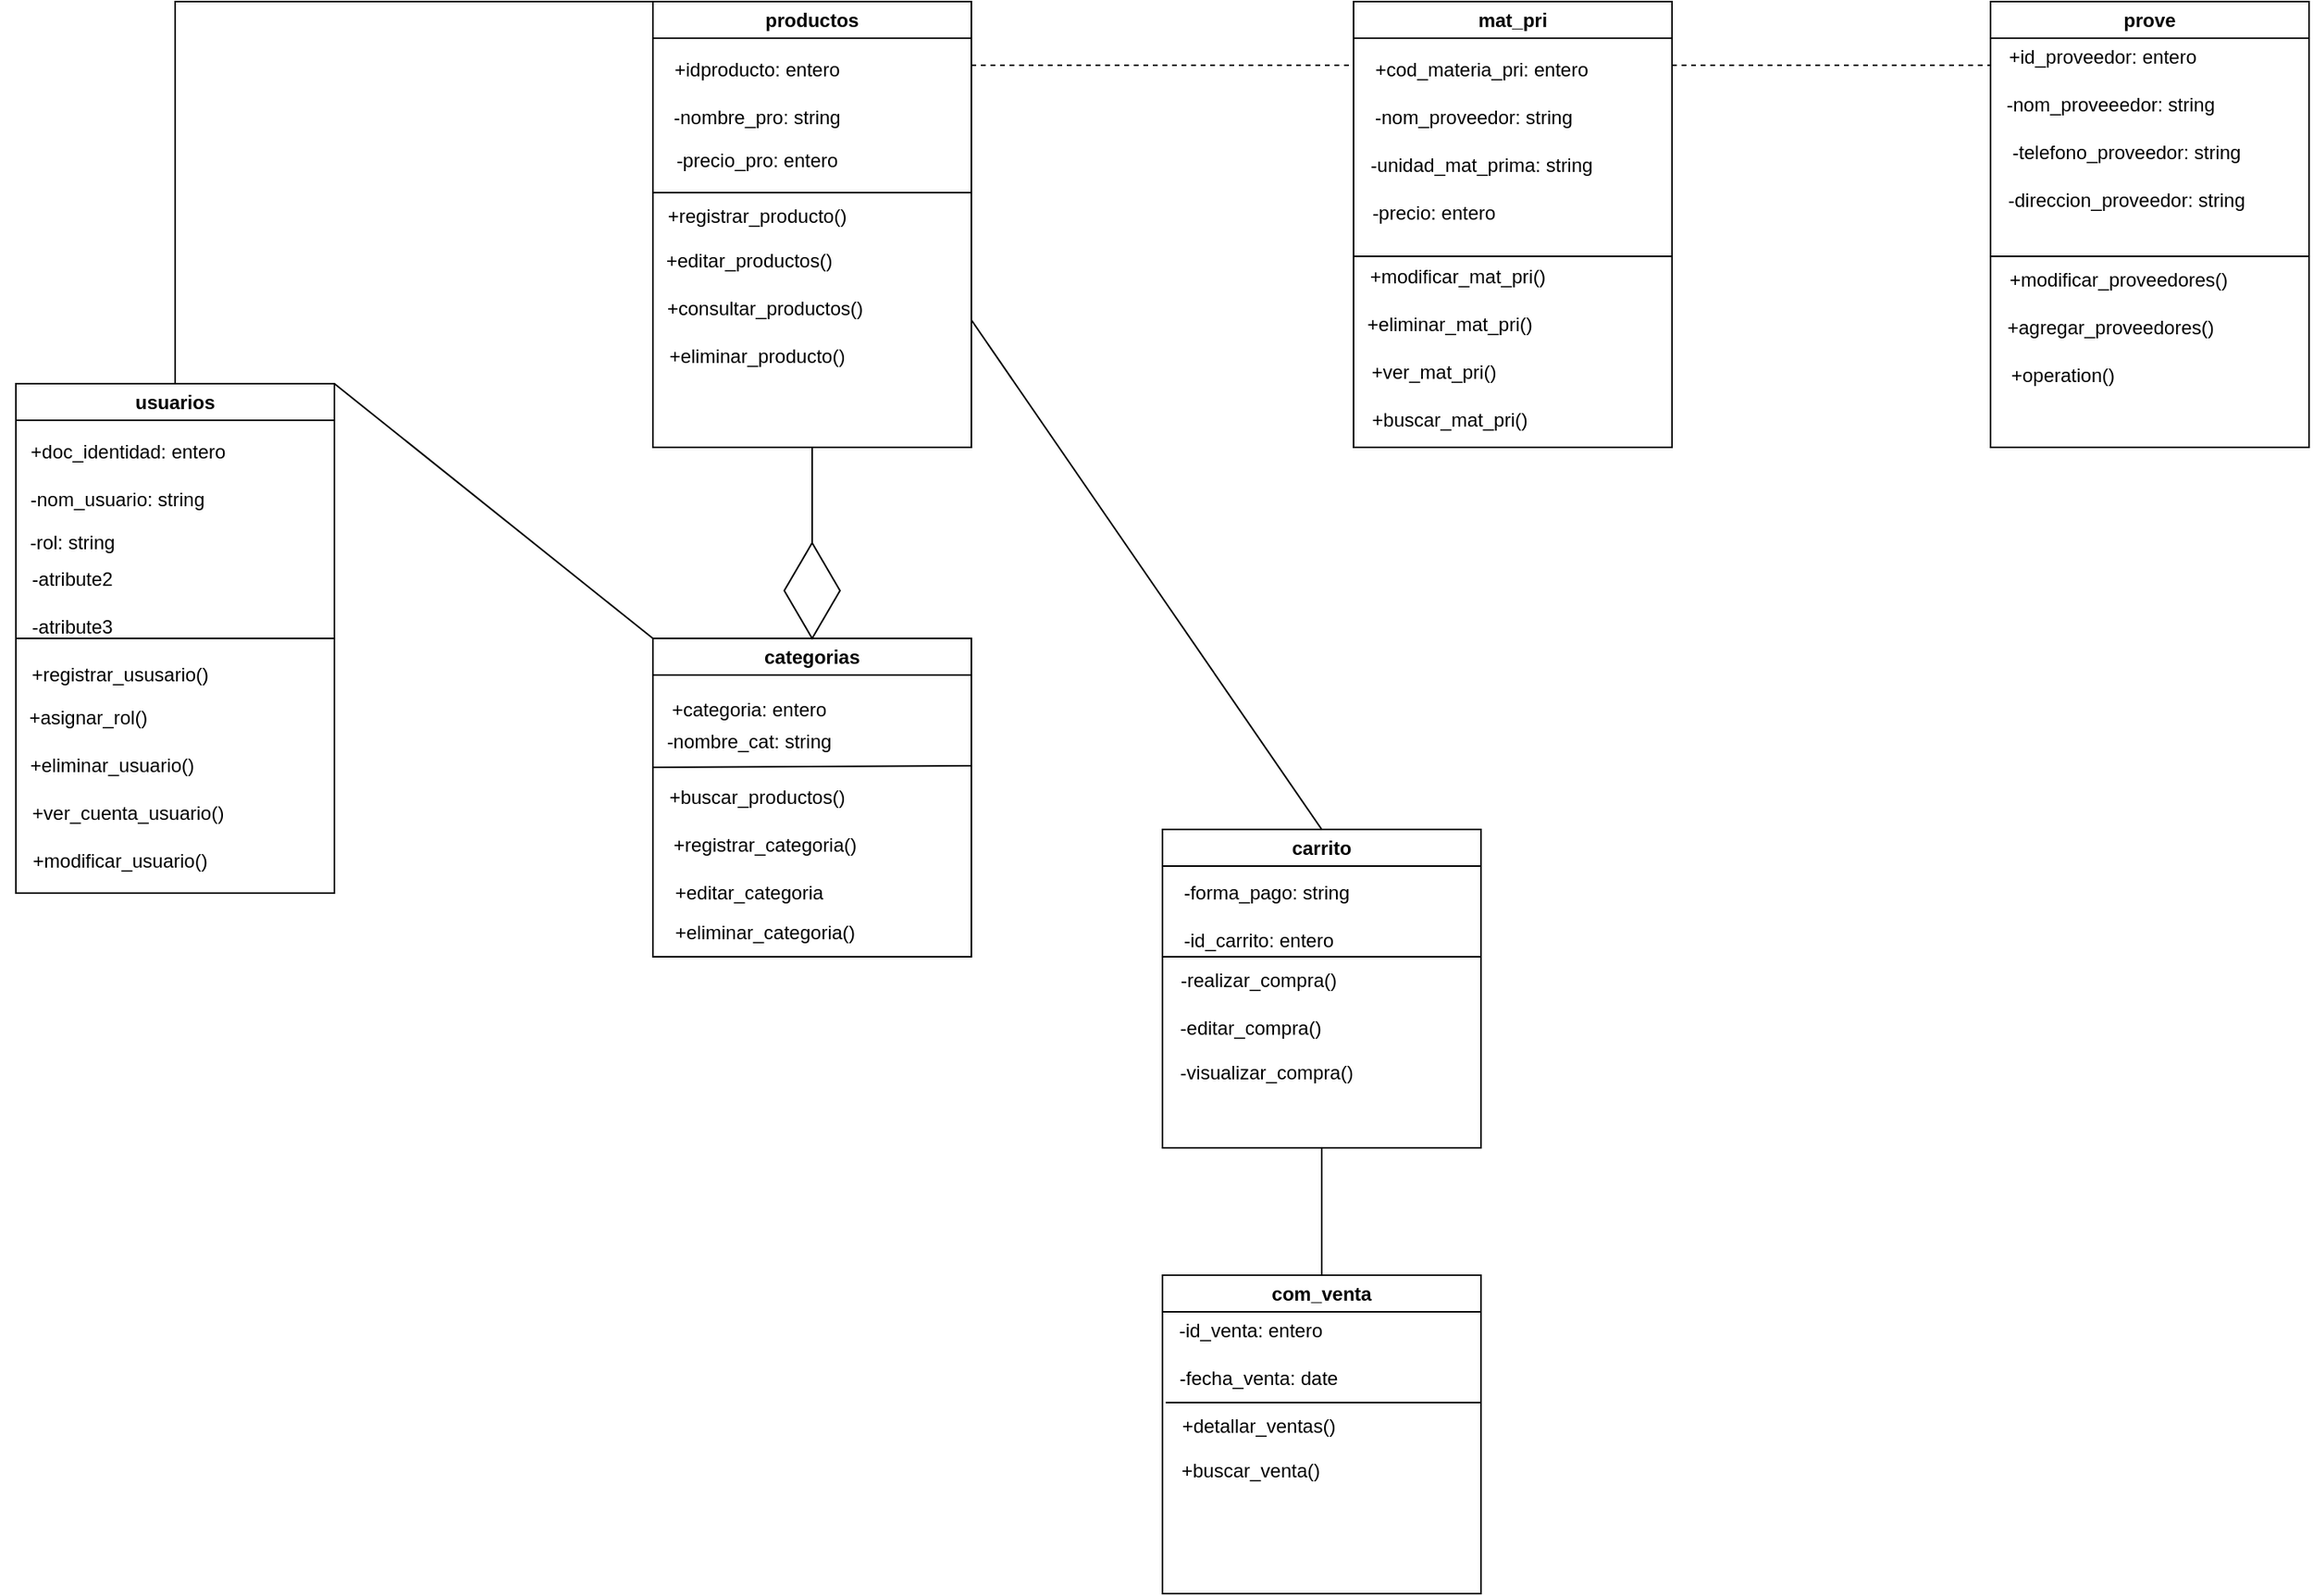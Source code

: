 <mxfile version="21.2.8" type="device">
  <diagram name="Página-1" id="LWcF2ehlNvtuCrrCp_iT">
    <mxGraphModel dx="3218" dy="1206" grid="1" gridSize="10" guides="1" tooltips="1" connect="1" arrows="1" fold="1" page="1" pageScale="1" pageWidth="827" pageHeight="1169" math="0" shadow="0">
      <root>
        <mxCell id="0" />
        <mxCell id="1" parent="0" />
        <mxCell id="uYsCB8f2DViZXHIVc-Gy-1" value="usuarios" style="swimlane;whiteSpace=wrap;html=1;" vertex="1" parent="1">
          <mxGeometry x="-720" y="360" width="200" height="320" as="geometry" />
        </mxCell>
        <mxCell id="uYsCB8f2DViZXHIVc-Gy-2" value="+doc_identidad: entero" style="text;html=1;align=center;verticalAlign=middle;resizable=0;points=[];autosize=1;strokeColor=none;fillColor=none;" vertex="1" parent="uYsCB8f2DViZXHIVc-Gy-1">
          <mxGeometry x="-5" y="28" width="150" height="30" as="geometry" />
        </mxCell>
        <mxCell id="uYsCB8f2DViZXHIVc-Gy-3" value="&amp;nbsp; -nom_usuario: string" style="text;html=1;align=center;verticalAlign=middle;resizable=0;points=[];autosize=1;strokeColor=none;fillColor=none;" vertex="1" parent="uYsCB8f2DViZXHIVc-Gy-1">
          <mxGeometry x="-10" y="58" width="140" height="30" as="geometry" />
        </mxCell>
        <mxCell id="uYsCB8f2DViZXHIVc-Gy-4" value="-rol: string" style="text;html=1;align=center;verticalAlign=middle;resizable=0;points=[];autosize=1;strokeColor=none;fillColor=none;" vertex="1" parent="uYsCB8f2DViZXHIVc-Gy-1">
          <mxGeometry x="-5" y="85" width="80" height="30" as="geometry" />
        </mxCell>
        <mxCell id="uYsCB8f2DViZXHIVc-Gy-5" value="-atribute2" style="text;html=1;align=center;verticalAlign=middle;resizable=0;points=[];autosize=1;strokeColor=none;fillColor=none;" vertex="1" parent="uYsCB8f2DViZXHIVc-Gy-1">
          <mxGeometry y="108" width="70" height="30" as="geometry" />
        </mxCell>
        <mxCell id="uYsCB8f2DViZXHIVc-Gy-6" value="-atribute3" style="text;html=1;align=center;verticalAlign=middle;resizable=0;points=[];autosize=1;strokeColor=none;fillColor=none;" vertex="1" parent="uYsCB8f2DViZXHIVc-Gy-1">
          <mxGeometry y="138" width="70" height="30" as="geometry" />
        </mxCell>
        <mxCell id="uYsCB8f2DViZXHIVc-Gy-8" value="+registrar_ususario()" style="text;html=1;align=center;verticalAlign=middle;resizable=0;points=[];autosize=1;strokeColor=none;fillColor=none;" vertex="1" parent="uYsCB8f2DViZXHIVc-Gy-1">
          <mxGeometry y="168" width="130" height="30" as="geometry" />
        </mxCell>
        <mxCell id="uYsCB8f2DViZXHIVc-Gy-10" value="+asignar_rol()" style="text;html=1;align=center;verticalAlign=middle;resizable=0;points=[];autosize=1;strokeColor=none;fillColor=none;" vertex="1" parent="uYsCB8f2DViZXHIVc-Gy-1">
          <mxGeometry x="-5" y="195" width="100" height="30" as="geometry" />
        </mxCell>
        <mxCell id="uYsCB8f2DViZXHIVc-Gy-11" value="+eliminar_usuario()" style="text;html=1;align=center;verticalAlign=middle;resizable=0;points=[];autosize=1;strokeColor=none;fillColor=none;" vertex="1" parent="uYsCB8f2DViZXHIVc-Gy-1">
          <mxGeometry x="-5" y="225" width="130" height="30" as="geometry" />
        </mxCell>
        <mxCell id="uYsCB8f2DViZXHIVc-Gy-12" value="+ver_cuenta_usuario()" style="text;html=1;align=center;verticalAlign=middle;resizable=0;points=[];autosize=1;strokeColor=none;fillColor=none;" vertex="1" parent="uYsCB8f2DViZXHIVc-Gy-1">
          <mxGeometry y="255" width="140" height="30" as="geometry" />
        </mxCell>
        <mxCell id="uYsCB8f2DViZXHIVc-Gy-13" value="+modificar_usuario()" style="text;html=1;align=center;verticalAlign=middle;resizable=0;points=[];autosize=1;strokeColor=none;fillColor=none;" vertex="1" parent="uYsCB8f2DViZXHIVc-Gy-1">
          <mxGeometry y="285" width="130" height="30" as="geometry" />
        </mxCell>
        <mxCell id="uYsCB8f2DViZXHIVc-Gy-7" value="" style="endArrow=none;html=1;rounded=0;" edge="1" parent="1">
          <mxGeometry width="50" height="50" relative="1" as="geometry">
            <mxPoint x="-720" y="520" as="sourcePoint" />
            <mxPoint x="-520" y="520" as="targetPoint" />
          </mxGeometry>
        </mxCell>
        <mxCell id="uYsCB8f2DViZXHIVc-Gy-14" value="productos" style="swimlane;whiteSpace=wrap;html=1;" vertex="1" parent="1">
          <mxGeometry x="-320" y="120" width="200" height="280" as="geometry" />
        </mxCell>
        <mxCell id="uYsCB8f2DViZXHIVc-Gy-15" value="+idproducto: entero" style="text;html=1;align=center;verticalAlign=middle;resizable=0;points=[];autosize=1;strokeColor=none;fillColor=none;" vertex="1" parent="uYsCB8f2DViZXHIVc-Gy-14">
          <mxGeometry y="28" width="130" height="30" as="geometry" />
        </mxCell>
        <mxCell id="uYsCB8f2DViZXHIVc-Gy-16" value="-nombre_pro: string" style="text;html=1;align=center;verticalAlign=middle;resizable=0;points=[];autosize=1;strokeColor=none;fillColor=none;" vertex="1" parent="uYsCB8f2DViZXHIVc-Gy-14">
          <mxGeometry y="58" width="130" height="30" as="geometry" />
        </mxCell>
        <mxCell id="uYsCB8f2DViZXHIVc-Gy-17" value="-precio_pro: entero" style="text;html=1;align=center;verticalAlign=middle;resizable=0;points=[];autosize=1;strokeColor=none;fillColor=none;" vertex="1" parent="uYsCB8f2DViZXHIVc-Gy-14">
          <mxGeometry x="5" y="85" width="120" height="30" as="geometry" />
        </mxCell>
        <mxCell id="uYsCB8f2DViZXHIVc-Gy-19" value="+registrar_producto()" style="text;html=1;align=center;verticalAlign=middle;resizable=0;points=[];autosize=1;strokeColor=none;fillColor=none;" vertex="1" parent="uYsCB8f2DViZXHIVc-Gy-14">
          <mxGeometry x="-5" y="120" width="140" height="30" as="geometry" />
        </mxCell>
        <mxCell id="uYsCB8f2DViZXHIVc-Gy-20" value="+editar_productos()" style="text;html=1;align=center;verticalAlign=middle;resizable=0;points=[];autosize=1;strokeColor=none;fillColor=none;" vertex="1" parent="uYsCB8f2DViZXHIVc-Gy-14">
          <mxGeometry x="-5" y="148" width="130" height="30" as="geometry" />
        </mxCell>
        <mxCell id="uYsCB8f2DViZXHIVc-Gy-21" value="+consultar_productos()" style="text;html=1;align=center;verticalAlign=middle;resizable=0;points=[];autosize=1;strokeColor=none;fillColor=none;" vertex="1" parent="uYsCB8f2DViZXHIVc-Gy-14">
          <mxGeometry x="-5" y="178" width="150" height="30" as="geometry" />
        </mxCell>
        <mxCell id="uYsCB8f2DViZXHIVc-Gy-22" value="+eliminar_producto()" style="text;html=1;align=center;verticalAlign=middle;resizable=0;points=[];autosize=1;strokeColor=none;fillColor=none;" vertex="1" parent="uYsCB8f2DViZXHIVc-Gy-14">
          <mxGeometry y="208" width="130" height="30" as="geometry" />
        </mxCell>
        <mxCell id="uYsCB8f2DViZXHIVc-Gy-18" value="" style="endArrow=none;html=1;rounded=0;" edge="1" parent="1">
          <mxGeometry width="50" height="50" relative="1" as="geometry">
            <mxPoint x="-320" y="240" as="sourcePoint" />
            <mxPoint x="-120" y="240" as="targetPoint" />
          </mxGeometry>
        </mxCell>
        <mxCell id="uYsCB8f2DViZXHIVc-Gy-23" value="" style="endArrow=none;html=1;rounded=0;entryX=0;entryY=0;entryDx=0;entryDy=0;exitX=0.5;exitY=0;exitDx=0;exitDy=0;" edge="1" parent="1" source="uYsCB8f2DViZXHIVc-Gy-1" target="uYsCB8f2DViZXHIVc-Gy-14">
          <mxGeometry width="50" height="50" relative="1" as="geometry">
            <mxPoint x="-640" y="280" as="sourcePoint" />
            <mxPoint x="-590" y="230" as="targetPoint" />
            <Array as="points">
              <mxPoint x="-620" y="120" />
            </Array>
          </mxGeometry>
        </mxCell>
        <mxCell id="uYsCB8f2DViZXHIVc-Gy-24" value="categorias" style="swimlane;whiteSpace=wrap;html=1;" vertex="1" parent="1">
          <mxGeometry x="-320" y="520" width="200" height="200" as="geometry" />
        </mxCell>
        <mxCell id="uYsCB8f2DViZXHIVc-Gy-27" value="+categoria: entero" style="text;html=1;align=center;verticalAlign=middle;resizable=0;points=[];autosize=1;strokeColor=none;fillColor=none;" vertex="1" parent="uYsCB8f2DViZXHIVc-Gy-24">
          <mxGeometry y="30" width="120" height="30" as="geometry" />
        </mxCell>
        <mxCell id="uYsCB8f2DViZXHIVc-Gy-28" value="-nombre_cat: string" style="text;html=1;align=center;verticalAlign=middle;resizable=0;points=[];autosize=1;strokeColor=none;fillColor=none;" vertex="1" parent="uYsCB8f2DViZXHIVc-Gy-24">
          <mxGeometry x="-5" y="50" width="130" height="30" as="geometry" />
        </mxCell>
        <mxCell id="uYsCB8f2DViZXHIVc-Gy-30" value="+buscar_productos()" style="text;html=1;align=center;verticalAlign=middle;resizable=0;points=[];autosize=1;strokeColor=none;fillColor=none;" vertex="1" parent="uYsCB8f2DViZXHIVc-Gy-24">
          <mxGeometry y="85" width="130" height="30" as="geometry" />
        </mxCell>
        <mxCell id="uYsCB8f2DViZXHIVc-Gy-32" value="+registrar_categoria()" style="text;html=1;align=center;verticalAlign=middle;resizable=0;points=[];autosize=1;strokeColor=none;fillColor=none;" vertex="1" parent="uYsCB8f2DViZXHIVc-Gy-24">
          <mxGeometry y="115" width="140" height="30" as="geometry" />
        </mxCell>
        <mxCell id="uYsCB8f2DViZXHIVc-Gy-33" value="+editar_categoria" style="text;html=1;align=center;verticalAlign=middle;resizable=0;points=[];autosize=1;strokeColor=none;fillColor=none;" vertex="1" parent="uYsCB8f2DViZXHIVc-Gy-24">
          <mxGeometry y="145" width="120" height="30" as="geometry" />
        </mxCell>
        <mxCell id="uYsCB8f2DViZXHIVc-Gy-34" value="+eliminar_categoria()" style="text;html=1;align=center;verticalAlign=middle;resizable=0;points=[];autosize=1;strokeColor=none;fillColor=none;" vertex="1" parent="uYsCB8f2DViZXHIVc-Gy-24">
          <mxGeometry y="170" width="140" height="30" as="geometry" />
        </mxCell>
        <mxCell id="uYsCB8f2DViZXHIVc-Gy-25" value="" style="rhombus;whiteSpace=wrap;html=1;" vertex="1" parent="1">
          <mxGeometry x="-237.5" y="460" width="35" height="60" as="geometry" />
        </mxCell>
        <mxCell id="uYsCB8f2DViZXHIVc-Gy-26" value="" style="endArrow=none;html=1;rounded=0;entryX=0.5;entryY=1;entryDx=0;entryDy=0;exitX=0.5;exitY=0;exitDx=0;exitDy=0;" edge="1" parent="1" source="uYsCB8f2DViZXHIVc-Gy-25" target="uYsCB8f2DViZXHIVc-Gy-14">
          <mxGeometry width="50" height="50" relative="1" as="geometry">
            <mxPoint x="-480" y="450" as="sourcePoint" />
            <mxPoint x="-430" y="400" as="targetPoint" />
          </mxGeometry>
        </mxCell>
        <mxCell id="uYsCB8f2DViZXHIVc-Gy-29" value="" style="endArrow=none;html=1;rounded=0;exitX=0.038;exitY=1.033;exitDx=0;exitDy=0;exitPerimeter=0;" edge="1" parent="1" source="uYsCB8f2DViZXHIVc-Gy-28">
          <mxGeometry width="50" height="50" relative="1" as="geometry">
            <mxPoint x="-300" y="600" as="sourcePoint" />
            <mxPoint x="-120" y="600" as="targetPoint" />
          </mxGeometry>
        </mxCell>
        <mxCell id="uYsCB8f2DViZXHIVc-Gy-35" value="mat_pri" style="swimlane;whiteSpace=wrap;html=1;" vertex="1" parent="1">
          <mxGeometry x="120" y="120" width="200" height="280" as="geometry" />
        </mxCell>
        <mxCell id="uYsCB8f2DViZXHIVc-Gy-37" value="-nom_proveedor: string" style="text;html=1;align=center;verticalAlign=middle;resizable=0;points=[];autosize=1;strokeColor=none;fillColor=none;" vertex="1" parent="uYsCB8f2DViZXHIVc-Gy-35">
          <mxGeometry y="58" width="150" height="30" as="geometry" />
        </mxCell>
        <mxCell id="uYsCB8f2DViZXHIVc-Gy-36" value="+cod_materia_pri: entero" style="text;html=1;align=center;verticalAlign=middle;resizable=0;points=[];autosize=1;strokeColor=none;fillColor=none;" vertex="1" parent="uYsCB8f2DViZXHIVc-Gy-35">
          <mxGeometry y="28" width="160" height="30" as="geometry" />
        </mxCell>
        <mxCell id="uYsCB8f2DViZXHIVc-Gy-38" value="-unidad_mat_prima: string" style="text;html=1;align=center;verticalAlign=middle;resizable=0;points=[];autosize=1;strokeColor=none;fillColor=none;" vertex="1" parent="uYsCB8f2DViZXHIVc-Gy-35">
          <mxGeometry y="88" width="160" height="30" as="geometry" />
        </mxCell>
        <mxCell id="uYsCB8f2DViZXHIVc-Gy-39" value="-precio: entero" style="text;html=1;align=center;verticalAlign=middle;resizable=0;points=[];autosize=1;strokeColor=none;fillColor=none;" vertex="1" parent="uYsCB8f2DViZXHIVc-Gy-35">
          <mxGeometry y="118" width="100" height="30" as="geometry" />
        </mxCell>
        <mxCell id="uYsCB8f2DViZXHIVc-Gy-41" value="+modificar_mat_pri()" style="text;html=1;align=center;verticalAlign=middle;resizable=0;points=[];autosize=1;strokeColor=none;fillColor=none;" vertex="1" parent="uYsCB8f2DViZXHIVc-Gy-35">
          <mxGeometry y="158" width="130" height="30" as="geometry" />
        </mxCell>
        <mxCell id="uYsCB8f2DViZXHIVc-Gy-43" value="+ver_mat_pri()" style="text;html=1;align=center;verticalAlign=middle;resizable=0;points=[];autosize=1;strokeColor=none;fillColor=none;" vertex="1" parent="uYsCB8f2DViZXHIVc-Gy-35">
          <mxGeometry y="218" width="100" height="30" as="geometry" />
        </mxCell>
        <mxCell id="uYsCB8f2DViZXHIVc-Gy-46" value="+buscar_mat_pri()" style="text;html=1;align=center;verticalAlign=middle;resizable=0;points=[];autosize=1;strokeColor=none;fillColor=none;" vertex="1" parent="uYsCB8f2DViZXHIVc-Gy-35">
          <mxGeometry y="248" width="120" height="30" as="geometry" />
        </mxCell>
        <mxCell id="uYsCB8f2DViZXHIVc-Gy-40" value="" style="endArrow=none;html=1;rounded=0;" edge="1" parent="1">
          <mxGeometry width="50" height="50" relative="1" as="geometry">
            <mxPoint x="120" y="280" as="sourcePoint" />
            <mxPoint x="320" y="280" as="targetPoint" />
          </mxGeometry>
        </mxCell>
        <mxCell id="uYsCB8f2DViZXHIVc-Gy-42" value="+eliminar_mat_pri()" style="text;html=1;align=center;verticalAlign=middle;resizable=0;points=[];autosize=1;strokeColor=none;fillColor=none;" vertex="1" parent="1">
          <mxGeometry x="115" y="308" width="130" height="30" as="geometry" />
        </mxCell>
        <mxCell id="uYsCB8f2DViZXHIVc-Gy-47" value="" style="endArrow=none;html=1;rounded=0;entryX=0;entryY=0;entryDx=0;entryDy=0;exitX=1;exitY=0;exitDx=0;exitDy=0;" edge="1" parent="1" source="uYsCB8f2DViZXHIVc-Gy-1" target="uYsCB8f2DViZXHIVc-Gy-24">
          <mxGeometry width="50" height="50" relative="1" as="geometry">
            <mxPoint x="-520" y="450" as="sourcePoint" />
            <mxPoint x="-470" y="400" as="targetPoint" />
          </mxGeometry>
        </mxCell>
        <mxCell id="uYsCB8f2DViZXHIVc-Gy-48" value="" style="endArrow=none;dashed=1;html=1;rounded=0;entryX=-0.006;entryY=0.4;entryDx=0;entryDy=0;entryPerimeter=0;" edge="1" parent="1" target="uYsCB8f2DViZXHIVc-Gy-36">
          <mxGeometry width="50" height="50" relative="1" as="geometry">
            <mxPoint x="-120" y="160" as="sourcePoint" />
            <mxPoint x="-10" y="400" as="targetPoint" />
          </mxGeometry>
        </mxCell>
        <mxCell id="uYsCB8f2DViZXHIVc-Gy-49" value="carrito" style="swimlane;whiteSpace=wrap;html=1;" vertex="1" parent="1">
          <mxGeometry y="640" width="200" height="200" as="geometry" />
        </mxCell>
        <mxCell id="uYsCB8f2DViZXHIVc-Gy-50" value="-forma_pago: string" style="text;html=1;align=center;verticalAlign=middle;resizable=0;points=[];autosize=1;strokeColor=none;fillColor=none;" vertex="1" parent="uYsCB8f2DViZXHIVc-Gy-49">
          <mxGeometry y="25" width="130" height="30" as="geometry" />
        </mxCell>
        <mxCell id="uYsCB8f2DViZXHIVc-Gy-51" value="-id_carrito: entero" style="text;html=1;align=center;verticalAlign=middle;resizable=0;points=[];autosize=1;strokeColor=none;fillColor=none;" vertex="1" parent="uYsCB8f2DViZXHIVc-Gy-49">
          <mxGeometry y="55" width="120" height="30" as="geometry" />
        </mxCell>
        <mxCell id="uYsCB8f2DViZXHIVc-Gy-53" value="-realizar_compra()" style="text;html=1;align=center;verticalAlign=middle;resizable=0;points=[];autosize=1;strokeColor=none;fillColor=none;" vertex="1" parent="uYsCB8f2DViZXHIVc-Gy-49">
          <mxGeometry y="80" width="120" height="30" as="geometry" />
        </mxCell>
        <mxCell id="uYsCB8f2DViZXHIVc-Gy-54" value="-editar_compra()" style="text;html=1;align=center;verticalAlign=middle;resizable=0;points=[];autosize=1;strokeColor=none;fillColor=none;" vertex="1" parent="uYsCB8f2DViZXHIVc-Gy-49">
          <mxGeometry y="110" width="110" height="30" as="geometry" />
        </mxCell>
        <mxCell id="uYsCB8f2DViZXHIVc-Gy-55" value="-visualizar_compra()" style="text;html=1;align=center;verticalAlign=middle;resizable=0;points=[];autosize=1;strokeColor=none;fillColor=none;" vertex="1" parent="uYsCB8f2DViZXHIVc-Gy-49">
          <mxGeometry y="138" width="130" height="30" as="geometry" />
        </mxCell>
        <mxCell id="uYsCB8f2DViZXHIVc-Gy-52" value="" style="endArrow=none;html=1;rounded=0;exitX=0;exitY=0.833;exitDx=0;exitDy=0;exitPerimeter=0;" edge="1" parent="1" source="uYsCB8f2DViZXHIVc-Gy-51">
          <mxGeometry width="50" height="50" relative="1" as="geometry">
            <mxPoint x="-60" y="650" as="sourcePoint" />
            <mxPoint x="200" y="720" as="targetPoint" />
          </mxGeometry>
        </mxCell>
        <mxCell id="uYsCB8f2DViZXHIVc-Gy-56" value="" style="endArrow=none;html=1;rounded=0;entryX=0.5;entryY=0;entryDx=0;entryDy=0;" edge="1" parent="1" target="uYsCB8f2DViZXHIVc-Gy-49">
          <mxGeometry width="50" height="50" relative="1" as="geometry">
            <mxPoint x="-120" y="320" as="sourcePoint" />
            <mxPoint x="-10" y="500" as="targetPoint" />
          </mxGeometry>
        </mxCell>
        <mxCell id="uYsCB8f2DViZXHIVc-Gy-57" value="com_venta" style="swimlane;whiteSpace=wrap;html=1;" vertex="1" parent="1">
          <mxGeometry y="920" width="200" height="200" as="geometry" />
        </mxCell>
        <mxCell id="uYsCB8f2DViZXHIVc-Gy-58" value="-id_venta: entero" style="text;html=1;align=center;verticalAlign=middle;resizable=0;points=[];autosize=1;strokeColor=none;fillColor=none;" vertex="1" parent="uYsCB8f2DViZXHIVc-Gy-57">
          <mxGeometry y="20" width="110" height="30" as="geometry" />
        </mxCell>
        <mxCell id="uYsCB8f2DViZXHIVc-Gy-59" value="-fecha_venta: date" style="text;html=1;align=center;verticalAlign=middle;resizable=0;points=[];autosize=1;strokeColor=none;fillColor=none;" vertex="1" parent="uYsCB8f2DViZXHIVc-Gy-57">
          <mxGeometry y="50" width="120" height="30" as="geometry" />
        </mxCell>
        <mxCell id="uYsCB8f2DViZXHIVc-Gy-61" value="+detallar_ventas()" style="text;html=1;align=center;verticalAlign=middle;resizable=0;points=[];autosize=1;strokeColor=none;fillColor=none;" vertex="1" parent="uYsCB8f2DViZXHIVc-Gy-57">
          <mxGeometry y="80" width="120" height="30" as="geometry" />
        </mxCell>
        <mxCell id="uYsCB8f2DViZXHIVc-Gy-62" value="+buscar_venta()" style="text;html=1;align=center;verticalAlign=middle;resizable=0;points=[];autosize=1;strokeColor=none;fillColor=none;" vertex="1" parent="uYsCB8f2DViZXHIVc-Gy-57">
          <mxGeometry y="108" width="110" height="30" as="geometry" />
        </mxCell>
        <mxCell id="uYsCB8f2DViZXHIVc-Gy-60" value="" style="endArrow=none;html=1;rounded=0;exitX=0.017;exitY=1;exitDx=0;exitDy=0;exitPerimeter=0;" edge="1" parent="1" source="uYsCB8f2DViZXHIVc-Gy-59">
          <mxGeometry width="50" height="50" relative="1" as="geometry">
            <mxPoint x="-60" y="950" as="sourcePoint" />
            <mxPoint x="200" y="1000" as="targetPoint" />
          </mxGeometry>
        </mxCell>
        <mxCell id="uYsCB8f2DViZXHIVc-Gy-63" value="" style="endArrow=none;html=1;rounded=0;entryX=0.5;entryY=1;entryDx=0;entryDy=0;exitX=0.5;exitY=0;exitDx=0;exitDy=0;" edge="1" parent="1" source="uYsCB8f2DViZXHIVc-Gy-57" target="uYsCB8f2DViZXHIVc-Gy-49">
          <mxGeometry width="50" height="50" relative="1" as="geometry">
            <mxPoint x="-60" y="850" as="sourcePoint" />
            <mxPoint x="-10" y="800" as="targetPoint" />
          </mxGeometry>
        </mxCell>
        <mxCell id="uYsCB8f2DViZXHIVc-Gy-64" value="prove" style="swimlane;whiteSpace=wrap;html=1;" vertex="1" parent="1">
          <mxGeometry x="520" y="120" width="200" height="280" as="geometry" />
        </mxCell>
        <mxCell id="uYsCB8f2DViZXHIVc-Gy-65" value="+id_proveedor: entero" style="text;html=1;align=center;verticalAlign=middle;resizable=0;points=[];autosize=1;strokeColor=none;fillColor=none;" vertex="1" parent="uYsCB8f2DViZXHIVc-Gy-64">
          <mxGeometry y="20" width="140" height="30" as="geometry" />
        </mxCell>
        <mxCell id="uYsCB8f2DViZXHIVc-Gy-66" value="-nom_proveeedor: string" style="text;html=1;align=center;verticalAlign=middle;resizable=0;points=[];autosize=1;strokeColor=none;fillColor=none;" vertex="1" parent="uYsCB8f2DViZXHIVc-Gy-64">
          <mxGeometry y="50" width="150" height="30" as="geometry" />
        </mxCell>
        <mxCell id="uYsCB8f2DViZXHIVc-Gy-67" value="-telefono_proveedor: string" style="text;html=1;align=center;verticalAlign=middle;resizable=0;points=[];autosize=1;strokeColor=none;fillColor=none;" vertex="1" parent="uYsCB8f2DViZXHIVc-Gy-64">
          <mxGeometry y="80" width="170" height="30" as="geometry" />
        </mxCell>
        <mxCell id="uYsCB8f2DViZXHIVc-Gy-68" value="-direccion_proveedor: string" style="text;html=1;align=center;verticalAlign=middle;resizable=0;points=[];autosize=1;strokeColor=none;fillColor=none;" vertex="1" parent="uYsCB8f2DViZXHIVc-Gy-64">
          <mxGeometry y="110" width="170" height="30" as="geometry" />
        </mxCell>
        <mxCell id="uYsCB8f2DViZXHIVc-Gy-70" value="+modificar_proveedores()" style="text;html=1;align=center;verticalAlign=middle;resizable=0;points=[];autosize=1;strokeColor=none;fillColor=none;" vertex="1" parent="uYsCB8f2DViZXHIVc-Gy-64">
          <mxGeometry y="160" width="160" height="30" as="geometry" />
        </mxCell>
        <mxCell id="uYsCB8f2DViZXHIVc-Gy-71" value="+agregar_proveedores()" style="text;html=1;align=center;verticalAlign=middle;resizable=0;points=[];autosize=1;strokeColor=none;fillColor=none;" vertex="1" parent="uYsCB8f2DViZXHIVc-Gy-64">
          <mxGeometry y="190" width="150" height="30" as="geometry" />
        </mxCell>
        <mxCell id="uYsCB8f2DViZXHIVc-Gy-72" value="+operation()" style="text;html=1;align=center;verticalAlign=middle;resizable=0;points=[];autosize=1;strokeColor=none;fillColor=none;" vertex="1" parent="uYsCB8f2DViZXHIVc-Gy-64">
          <mxGeometry y="220" width="90" height="30" as="geometry" />
        </mxCell>
        <mxCell id="uYsCB8f2DViZXHIVc-Gy-69" value="" style="endArrow=none;html=1;rounded=0;" edge="1" parent="1">
          <mxGeometry width="50" height="50" relative="1" as="geometry">
            <mxPoint x="520" y="280" as="sourcePoint" />
            <mxPoint x="720" y="280" as="targetPoint" />
          </mxGeometry>
        </mxCell>
        <mxCell id="uYsCB8f2DViZXHIVc-Gy-73" value="" style="endArrow=none;dashed=1;html=1;rounded=0;" edge="1" parent="1">
          <mxGeometry width="50" height="50" relative="1" as="geometry">
            <mxPoint x="320" y="160" as="sourcePoint" />
            <mxPoint x="520" y="160" as="targetPoint" />
          </mxGeometry>
        </mxCell>
      </root>
    </mxGraphModel>
  </diagram>
</mxfile>
